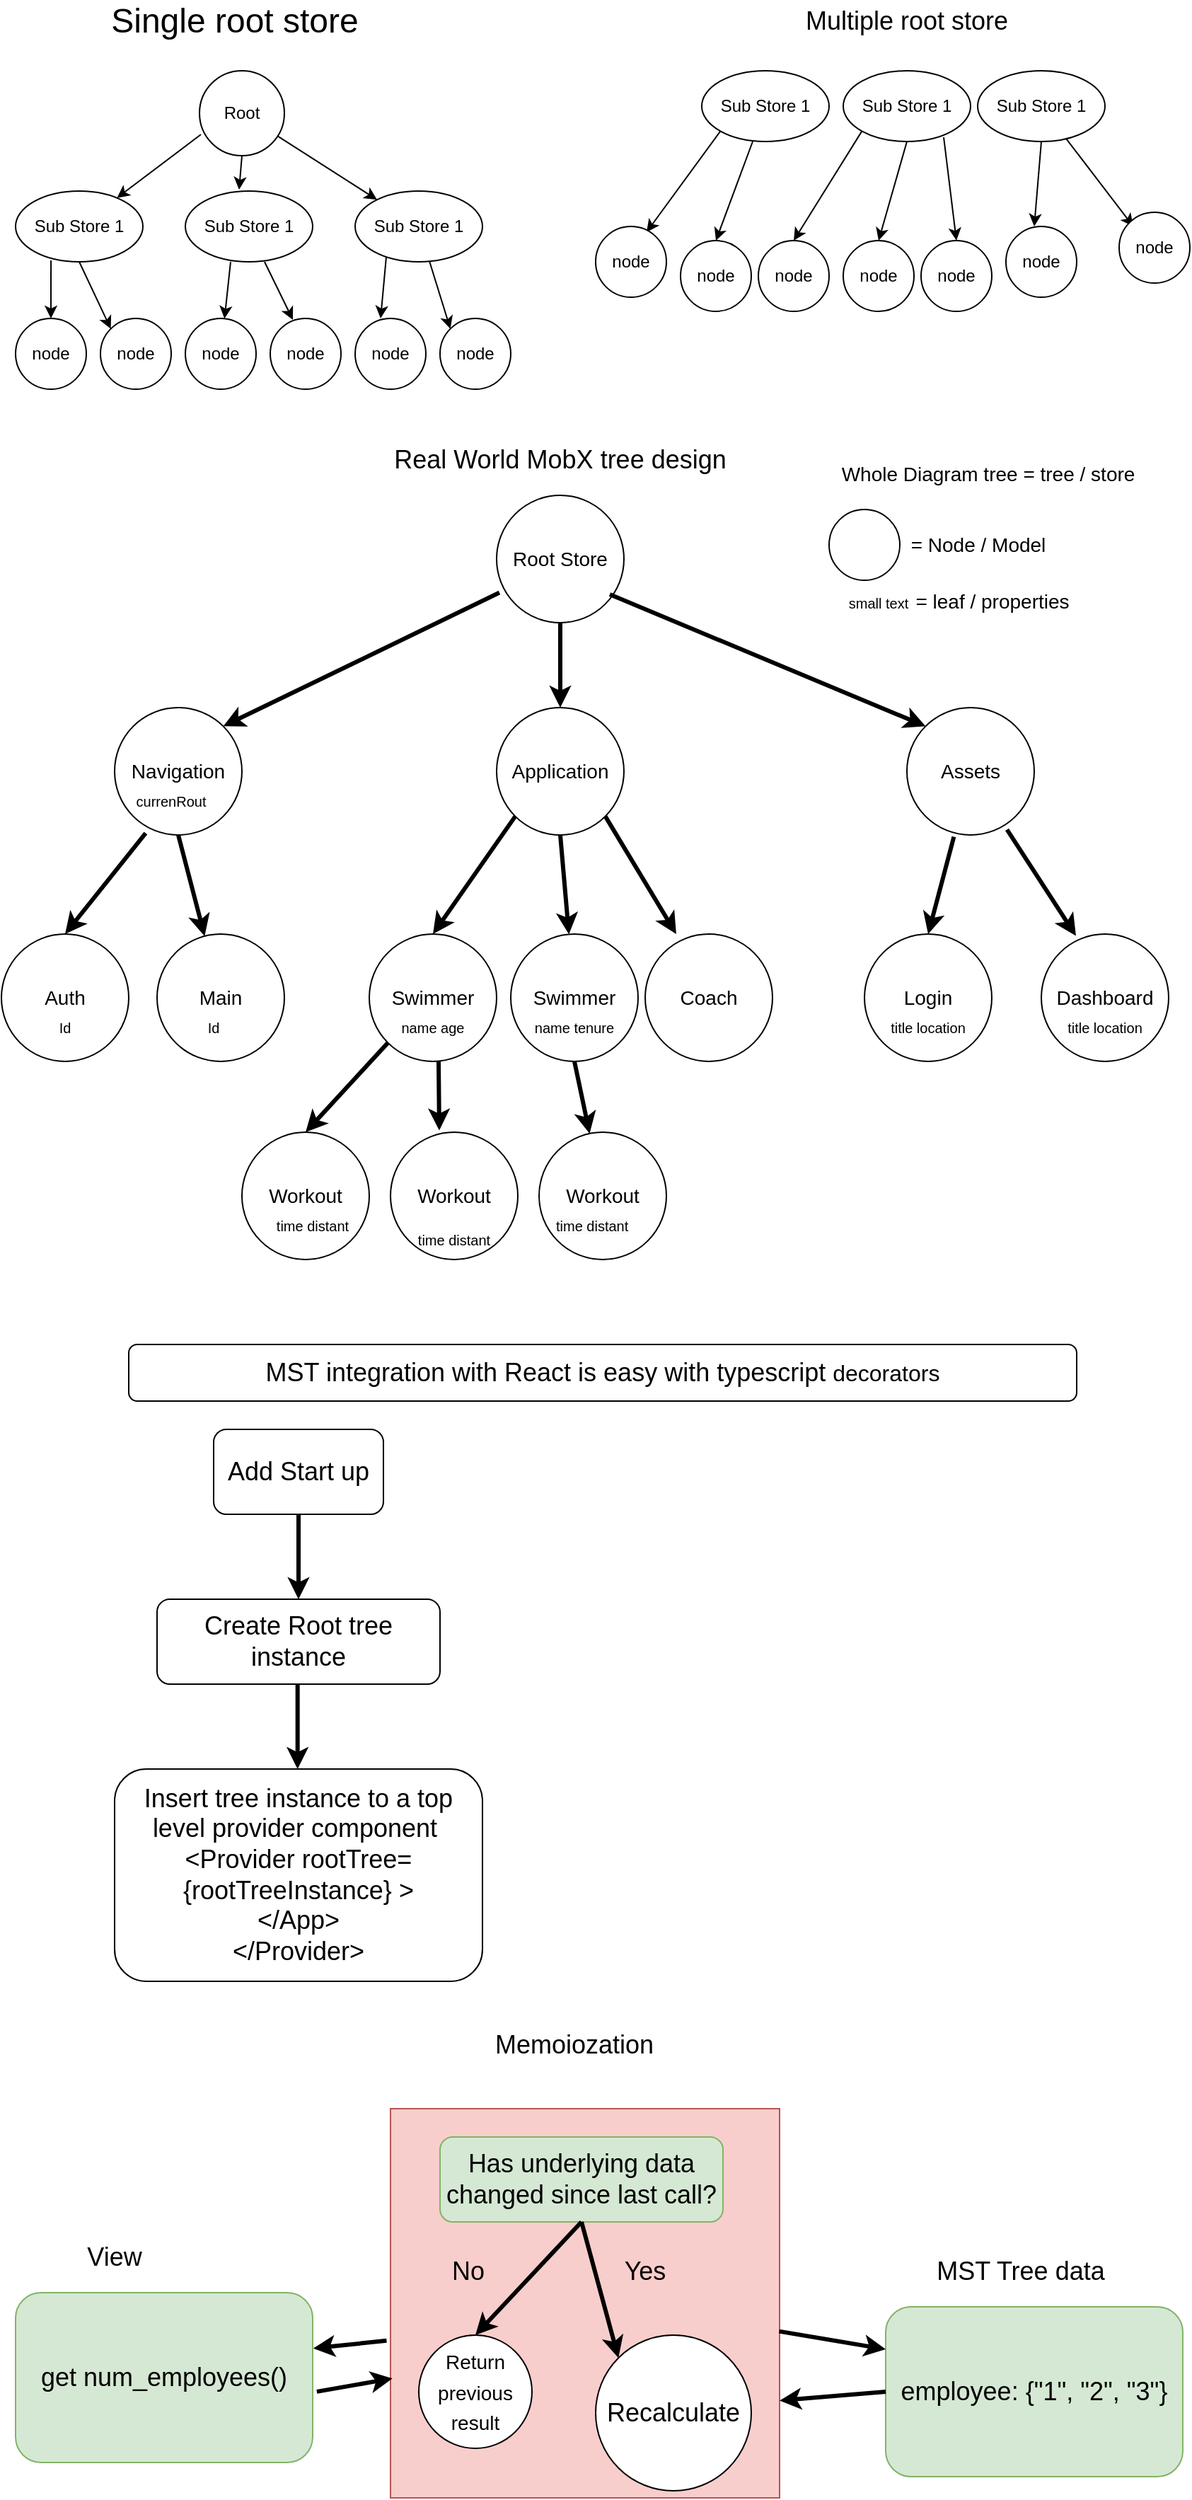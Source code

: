 <mxfile version="16.5.1" type="device"><diagram id="xKRtKl8FI4QYTs0ny0KC" name="Page-1"><mxGraphModel dx="1261" dy="896" grid="1" gridSize="10" guides="1" tooltips="1" connect="1" arrows="1" fold="1" page="1" pageScale="1" pageWidth="850" pageHeight="1100" math="0" shadow="0"><root><mxCell id="0"/><mxCell id="1" parent="0"/><mxCell id="1HJjo_77IimX9T7N24bS-1" value="&lt;font style=&quot;font-size: 24px&quot;&gt;Single root store&lt;/font&gt;" style="text;html=1;strokeColor=none;fillColor=none;align=center;verticalAlign=middle;whiteSpace=wrap;rounded=0;" vertex="1" parent="1"><mxGeometry x="65" y="10" width="200" height="30" as="geometry"/></mxCell><mxCell id="1HJjo_77IimX9T7N24bS-2" value="&lt;font style=&quot;font-size: 18px&quot;&gt;Multiple root store&lt;/font&gt;" style="text;html=1;strokeColor=none;fillColor=none;align=center;verticalAlign=middle;whiteSpace=wrap;rounded=0;" vertex="1" parent="1"><mxGeometry x="545" y="10" width="190" height="30" as="geometry"/></mxCell><mxCell id="1HJjo_77IimX9T7N24bS-4" value="Root" style="ellipse;whiteSpace=wrap;html=1;aspect=fixed;" vertex="1" parent="1"><mxGeometry x="140" y="60" width="60" height="60" as="geometry"/></mxCell><mxCell id="1HJjo_77IimX9T7N24bS-6" value="Sub Store 1" style="ellipse;whiteSpace=wrap;html=1;" vertex="1" parent="1"><mxGeometry x="495" y="60" width="90" height="50" as="geometry"/></mxCell><mxCell id="1HJjo_77IimX9T7N24bS-7" value="Sub Store 1" style="ellipse;whiteSpace=wrap;html=1;" vertex="1" parent="1"><mxGeometry x="690" y="60" width="90" height="50" as="geometry"/></mxCell><mxCell id="1HJjo_77IimX9T7N24bS-8" value="Sub Store 1" style="ellipse;whiteSpace=wrap;html=1;" vertex="1" parent="1"><mxGeometry x="595" y="60" width="90" height="50" as="geometry"/></mxCell><mxCell id="1HJjo_77IimX9T7N24bS-10" value="" style="endArrow=classic;html=1;rounded=0;" edge="1" parent="1"><mxGeometry width="50" height="50" relative="1" as="geometry"><mxPoint x="470" y="160" as="sourcePoint"/><mxPoint x="470" y="160" as="targetPoint"/></mxGeometry></mxCell><mxCell id="1HJjo_77IimX9T7N24bS-11" value="" style="endArrow=classic;html=1;rounded=0;exitX=0;exitY=1;exitDx=0;exitDy=0;entryX=0.72;entryY=0.08;entryDx=0;entryDy=0;entryPerimeter=0;" edge="1" parent="1" source="1HJjo_77IimX9T7N24bS-6" target="1HJjo_77IimX9T7N24bS-18"><mxGeometry width="50" height="50" relative="1" as="geometry"><mxPoint x="525" y="110" as="sourcePoint"/><mxPoint x="465" y="170" as="targetPoint"/></mxGeometry></mxCell><mxCell id="1HJjo_77IimX9T7N24bS-12" value="" style="endArrow=classic;html=1;rounded=0;exitX=0.4;exitY=1;exitDx=0;exitDy=0;exitPerimeter=0;entryX=0.5;entryY=0;entryDx=0;entryDy=0;" edge="1" parent="1" source="1HJjo_77IimX9T7N24bS-6" target="1HJjo_77IimX9T7N24bS-19"><mxGeometry width="50" height="50" relative="1" as="geometry"><mxPoint x="535" y="120" as="sourcePoint"/><mxPoint x="531" y="170" as="targetPoint"/></mxGeometry></mxCell><mxCell id="1HJjo_77IimX9T7N24bS-13" value="" style="endArrow=classic;html=1;rounded=0;" edge="1" parent="1" source="1HJjo_77IimX9T7N24bS-7"><mxGeometry width="50" height="50" relative="1" as="geometry"><mxPoint x="751" y="110" as="sourcePoint"/><mxPoint x="800" y="170" as="targetPoint"/></mxGeometry></mxCell><mxCell id="1HJjo_77IimX9T7N24bS-14" value="" style="endArrow=classic;html=1;rounded=0;exitX=0.5;exitY=1;exitDx=0;exitDy=0;" edge="1" parent="1" source="1HJjo_77IimX9T7N24bS-7"><mxGeometry width="50" height="50" relative="1" as="geometry"><mxPoint x="551" y="130" as="sourcePoint"/><mxPoint x="730" y="170" as="targetPoint"/></mxGeometry></mxCell><mxCell id="1HJjo_77IimX9T7N24bS-15" value="" style="endArrow=classic;html=1;rounded=0;exitX=0;exitY=1;exitDx=0;exitDy=0;entryX=0.5;entryY=0;entryDx=0;entryDy=0;" edge="1" parent="1" source="1HJjo_77IimX9T7N24bS-8" target="1HJjo_77IimX9T7N24bS-20"><mxGeometry width="50" height="50" relative="1" as="geometry"><mxPoint x="561" y="140" as="sourcePoint"/><mxPoint x="590" y="170" as="targetPoint"/></mxGeometry></mxCell><mxCell id="1HJjo_77IimX9T7N24bS-16" value="" style="endArrow=classic;html=1;rounded=0;exitX=0.5;exitY=1;exitDx=0;exitDy=0;entryX=0.5;entryY=0;entryDx=0;entryDy=0;" edge="1" parent="1" source="1HJjo_77IimX9T7N24bS-8" target="1HJjo_77IimX9T7N24bS-21"><mxGeometry width="50" height="50" relative="1" as="geometry"><mxPoint x="571" y="150" as="sourcePoint"/><mxPoint x="630" y="170" as="targetPoint"/><Array as="points"/></mxGeometry></mxCell><mxCell id="1HJjo_77IimX9T7N24bS-17" value="" style="endArrow=classic;html=1;rounded=0;exitX=0.789;exitY=0.94;exitDx=0;exitDy=0;exitPerimeter=0;entryX=0.5;entryY=0;entryDx=0;entryDy=0;" edge="1" parent="1" source="1HJjo_77IimX9T7N24bS-8" target="1HJjo_77IimX9T7N24bS-22"><mxGeometry width="50" height="50" relative="1" as="geometry"><mxPoint x="581" y="160" as="sourcePoint"/><mxPoint x="690" y="170" as="targetPoint"/></mxGeometry></mxCell><mxCell id="1HJjo_77IimX9T7N24bS-18" value="node" style="ellipse;whiteSpace=wrap;html=1;aspect=fixed;" vertex="1" parent="1"><mxGeometry x="420" y="170" width="50" height="50" as="geometry"/></mxCell><mxCell id="1HJjo_77IimX9T7N24bS-19" value="node" style="ellipse;whiteSpace=wrap;html=1;aspect=fixed;" vertex="1" parent="1"><mxGeometry x="480" y="180" width="50" height="50" as="geometry"/></mxCell><mxCell id="1HJjo_77IimX9T7N24bS-20" value="node" style="ellipse;whiteSpace=wrap;html=1;aspect=fixed;" vertex="1" parent="1"><mxGeometry x="535" y="180" width="50" height="50" as="geometry"/></mxCell><mxCell id="1HJjo_77IimX9T7N24bS-21" value="node" style="ellipse;whiteSpace=wrap;html=1;aspect=fixed;" vertex="1" parent="1"><mxGeometry x="595" y="180" width="50" height="50" as="geometry"/></mxCell><mxCell id="1HJjo_77IimX9T7N24bS-22" value="node" style="ellipse;whiteSpace=wrap;html=1;aspect=fixed;" vertex="1" parent="1"><mxGeometry x="650" y="180" width="50" height="50" as="geometry"/></mxCell><mxCell id="1HJjo_77IimX9T7N24bS-23" value="node" style="ellipse;whiteSpace=wrap;html=1;aspect=fixed;" vertex="1" parent="1"><mxGeometry x="710" y="170" width="50" height="50" as="geometry"/></mxCell><mxCell id="1HJjo_77IimX9T7N24bS-24" value="node" style="ellipse;whiteSpace=wrap;html=1;aspect=fixed;" vertex="1" parent="1"><mxGeometry x="790" y="160" width="50" height="50" as="geometry"/></mxCell><mxCell id="1HJjo_77IimX9T7N24bS-44" value="Sub Store 1" style="ellipse;whiteSpace=wrap;html=1;" vertex="1" parent="1"><mxGeometry x="10" y="145" width="90" height="50" as="geometry"/></mxCell><mxCell id="1HJjo_77IimX9T7N24bS-45" value="Sub Store 1" style="ellipse;whiteSpace=wrap;html=1;" vertex="1" parent="1"><mxGeometry x="130" y="145" width="90" height="50" as="geometry"/></mxCell><mxCell id="1HJjo_77IimX9T7N24bS-46" value="Sub Store 1" style="ellipse;whiteSpace=wrap;html=1;" vertex="1" parent="1"><mxGeometry x="250" y="145" width="90" height="50" as="geometry"/></mxCell><mxCell id="1HJjo_77IimX9T7N24bS-47" value="node" style="ellipse;whiteSpace=wrap;html=1;aspect=fixed;" vertex="1" parent="1"><mxGeometry x="10" y="235" width="50" height="50" as="geometry"/></mxCell><mxCell id="1HJjo_77IimX9T7N24bS-48" value="node" style="ellipse;whiteSpace=wrap;html=1;aspect=fixed;" vertex="1" parent="1"><mxGeometry x="70" y="235" width="50" height="50" as="geometry"/></mxCell><mxCell id="1HJjo_77IimX9T7N24bS-49" value="node" style="ellipse;whiteSpace=wrap;html=1;aspect=fixed;" vertex="1" parent="1"><mxGeometry x="130" y="235" width="50" height="50" as="geometry"/></mxCell><mxCell id="1HJjo_77IimX9T7N24bS-50" value="node" style="ellipse;whiteSpace=wrap;html=1;aspect=fixed;" vertex="1" parent="1"><mxGeometry x="190" y="235" width="50" height="50" as="geometry"/></mxCell><mxCell id="1HJjo_77IimX9T7N24bS-51" value="node" style="ellipse;whiteSpace=wrap;html=1;aspect=fixed;" vertex="1" parent="1"><mxGeometry x="250" y="235" width="50" height="50" as="geometry"/></mxCell><mxCell id="1HJjo_77IimX9T7N24bS-52" value="node" style="ellipse;whiteSpace=wrap;html=1;aspect=fixed;" vertex="1" parent="1"><mxGeometry x="310" y="235" width="50" height="50" as="geometry"/></mxCell><mxCell id="1HJjo_77IimX9T7N24bS-53" value="" style="endArrow=classic;html=1;rounded=0;exitX=0.278;exitY=0.98;exitDx=0;exitDy=0;entryX=0.5;entryY=0;entryDx=0;entryDy=0;exitPerimeter=0;" edge="1" parent="1" source="1HJjo_77IimX9T7N24bS-44" target="1HJjo_77IimX9T7N24bS-47"><mxGeometry width="50" height="50" relative="1" as="geometry"><mxPoint x="62.18" y="184.998" as="sourcePoint"/><mxPoint x="10" y="256.32" as="targetPoint"/></mxGeometry></mxCell><mxCell id="1HJjo_77IimX9T7N24bS-54" value="" style="endArrow=classic;html=1;rounded=0;exitX=0.5;exitY=1;exitDx=0;exitDy=0;entryX=0;entryY=0;entryDx=0;entryDy=0;" edge="1" parent="1" source="1HJjo_77IimX9T7N24bS-44" target="1HJjo_77IimX9T7N24bS-48"><mxGeometry width="50" height="50" relative="1" as="geometry"><mxPoint x="100.0" y="194.998" as="sourcePoint"/><mxPoint x="47.82" y="266.32" as="targetPoint"/></mxGeometry></mxCell><mxCell id="1HJjo_77IimX9T7N24bS-55" value="" style="endArrow=classic;html=1;rounded=0;exitX=0.017;exitY=0.75;exitDx=0;exitDy=0;exitPerimeter=0;" edge="1" parent="1" source="1HJjo_77IimX9T7N24bS-4" target="1HJjo_77IimX9T7N24bS-44"><mxGeometry width="50" height="50" relative="1" as="geometry"><mxPoint x="152" y="84" as="sourcePoint"/><mxPoint x="100" y="155" as="targetPoint"/></mxGeometry></mxCell><mxCell id="1HJjo_77IimX9T7N24bS-56" value="" style="endArrow=classic;html=1;rounded=0;exitX=0.5;exitY=1;exitDx=0;exitDy=0;entryX=0.422;entryY=-0.02;entryDx=0;entryDy=0;entryPerimeter=0;" edge="1" parent="1" source="1HJjo_77IimX9T7N24bS-4" target="1HJjo_77IimX9T7N24bS-45"><mxGeometry width="50" height="50" relative="1" as="geometry"><mxPoint x="190.0" y="104.998" as="sourcePoint"/><mxPoint x="137.82" y="176.32" as="targetPoint"/></mxGeometry></mxCell><mxCell id="1HJjo_77IimX9T7N24bS-57" value="" style="endArrow=classic;html=1;rounded=0;" edge="1" parent="1" source="1HJjo_77IimX9T7N24bS-4" target="1HJjo_77IimX9T7N24bS-46"><mxGeometry width="50" height="50" relative="1" as="geometry"><mxPoint x="292.18" y="83.678" as="sourcePoint"/><mxPoint x="240" y="155" as="targetPoint"/></mxGeometry></mxCell><mxCell id="1HJjo_77IimX9T7N24bS-58" value="" style="endArrow=classic;html=1;rounded=0;" edge="1" parent="1" target="1HJjo_77IimX9T7N24bS-49"><mxGeometry width="50" height="50" relative="1" as="geometry"><mxPoint x="162" y="195" as="sourcePoint"/><mxPoint x="110" y="266.32" as="targetPoint"/></mxGeometry></mxCell><mxCell id="1HJjo_77IimX9T7N24bS-59" value="" style="endArrow=classic;html=1;rounded=0;exitX=0.622;exitY=1;exitDx=0;exitDy=0;exitPerimeter=0;entryX=0.32;entryY=0.02;entryDx=0;entryDy=0;entryPerimeter=0;" edge="1" parent="1" source="1HJjo_77IimX9T7N24bS-45" target="1HJjo_77IimX9T7N24bS-50"><mxGeometry width="50" height="50" relative="1" as="geometry"><mxPoint x="172" y="205" as="sourcePoint"/><mxPoint x="167.677" y="245.144" as="targetPoint"/></mxGeometry></mxCell><mxCell id="1HJjo_77IimX9T7N24bS-60" value="" style="endArrow=classic;html=1;rounded=0;exitX=0.244;exitY=0.94;exitDx=0;exitDy=0;exitPerimeter=0;entryX=0.36;entryY=0;entryDx=0;entryDy=0;entryPerimeter=0;" edge="1" parent="1" source="1HJjo_77IimX9T7N24bS-46" target="1HJjo_77IimX9T7N24bS-51"><mxGeometry width="50" height="50" relative="1" as="geometry"><mxPoint x="182" y="215" as="sourcePoint"/><mxPoint x="177.677" y="255.144" as="targetPoint"/></mxGeometry></mxCell><mxCell id="1HJjo_77IimX9T7N24bS-61" value="" style="endArrow=classic;html=1;rounded=0;entryX=0;entryY=0;entryDx=0;entryDy=0;" edge="1" parent="1" source="1HJjo_77IimX9T7N24bS-46" target="1HJjo_77IimX9T7N24bS-52"><mxGeometry width="50" height="50" relative="1" as="geometry"><mxPoint x="192" y="225" as="sourcePoint"/><mxPoint x="187.677" y="265.144" as="targetPoint"/></mxGeometry></mxCell><mxCell id="1HJjo_77IimX9T7N24bS-62" value="Real World MobX tree design" style="text;html=1;strokeColor=none;fillColor=none;align=center;verticalAlign=middle;whiteSpace=wrap;rounded=0;fontSize=18;" vertex="1" parent="1"><mxGeometry x="220" y="320" width="350" height="30" as="geometry"/></mxCell><mxCell id="1HJjo_77IimX9T7N24bS-63" value="&lt;font style=&quot;font-size: 14px&quot;&gt;Root Store&lt;/font&gt;" style="ellipse;whiteSpace=wrap;html=1;aspect=fixed;" vertex="1" parent="1"><mxGeometry x="350" y="360" width="90" height="90" as="geometry"/></mxCell><mxCell id="1HJjo_77IimX9T7N24bS-64" value="&lt;font style=&quot;font-size: 14px&quot;&gt;Assets&lt;/font&gt;" style="ellipse;whiteSpace=wrap;html=1;aspect=fixed;" vertex="1" parent="1"><mxGeometry x="640" y="510" width="90" height="90" as="geometry"/></mxCell><mxCell id="1HJjo_77IimX9T7N24bS-65" value="&lt;font style=&quot;font-size: 14px&quot;&gt;Navigation&lt;/font&gt;" style="ellipse;whiteSpace=wrap;html=1;aspect=fixed;" vertex="1" parent="1"><mxGeometry x="80" y="510" width="90" height="90" as="geometry"/></mxCell><mxCell id="1HJjo_77IimX9T7N24bS-66" value="&lt;span style=&quot;font-size: 14px&quot;&gt;Application&lt;/span&gt;" style="ellipse;whiteSpace=wrap;html=1;aspect=fixed;" vertex="1" parent="1"><mxGeometry x="350" y="510" width="90" height="90" as="geometry"/></mxCell><mxCell id="1HJjo_77IimX9T7N24bS-67" value="&lt;font style=&quot;font-size: 14px&quot;&gt;Dashboard&lt;/font&gt;" style="ellipse;whiteSpace=wrap;html=1;aspect=fixed;" vertex="1" parent="1"><mxGeometry x="735" y="670" width="90" height="90" as="geometry"/></mxCell><mxCell id="1HJjo_77IimX9T7N24bS-68" value="&lt;font style=&quot;font-size: 14px&quot;&gt;Login&lt;/font&gt;" style="ellipse;whiteSpace=wrap;html=1;aspect=fixed;" vertex="1" parent="1"><mxGeometry x="610" y="670" width="90" height="90" as="geometry"/></mxCell><mxCell id="1HJjo_77IimX9T7N24bS-69" value="&lt;font style=&quot;font-size: 14px&quot;&gt;Swimmer&lt;/font&gt;" style="ellipse;whiteSpace=wrap;html=1;aspect=fixed;" vertex="1" parent="1"><mxGeometry x="360" y="670" width="90" height="90" as="geometry"/></mxCell><mxCell id="1HJjo_77IimX9T7N24bS-70" value="&lt;font style=&quot;font-size: 14px&quot;&gt;Swimmer&lt;/font&gt;" style="ellipse;whiteSpace=wrap;html=1;aspect=fixed;" vertex="1" parent="1"><mxGeometry x="260" y="670" width="90" height="90" as="geometry"/></mxCell><mxCell id="1HJjo_77IimX9T7N24bS-71" value="&lt;font style=&quot;font-size: 14px&quot;&gt;Main&lt;/font&gt;" style="ellipse;whiteSpace=wrap;html=1;aspect=fixed;" vertex="1" parent="1"><mxGeometry x="110" y="670" width="90" height="90" as="geometry"/></mxCell><mxCell id="1HJjo_77IimX9T7N24bS-72" value="&lt;font style=&quot;font-size: 14px&quot;&gt;Auth&lt;/font&gt;" style="ellipse;whiteSpace=wrap;html=1;aspect=fixed;" vertex="1" parent="1"><mxGeometry y="670" width="90" height="90" as="geometry"/></mxCell><mxCell id="1HJjo_77IimX9T7N24bS-73" value="&lt;font style=&quot;font-size: 14px&quot;&gt;Coach&lt;/font&gt;" style="ellipse;whiteSpace=wrap;html=1;aspect=fixed;" vertex="1" parent="1"><mxGeometry x="455" y="670" width="90" height="90" as="geometry"/></mxCell><mxCell id="1HJjo_77IimX9T7N24bS-74" value="" style="endArrow=classic;html=1;rounded=0;fontSize=14;strokeWidth=3;entryX=1;entryY=0;entryDx=0;entryDy=0;exitX=0.022;exitY=0.764;exitDx=0;exitDy=0;exitPerimeter=0;" edge="1" parent="1" source="1HJjo_77IimX9T7N24bS-63" target="1HJjo_77IimX9T7N24bS-65"><mxGeometry width="50" height="50" relative="1" as="geometry"><mxPoint x="260" y="500" as="sourcePoint"/><mxPoint x="210" y="550" as="targetPoint"/></mxGeometry></mxCell><mxCell id="1HJjo_77IimX9T7N24bS-76" value="" style="endArrow=classic;html=1;rounded=0;fontSize=14;strokeWidth=3;entryX=0.5;entryY=0;entryDx=0;entryDy=0;exitX=0.5;exitY=1;exitDx=0;exitDy=0;" edge="1" parent="1" source="1HJjo_77IimX9T7N24bS-63" target="1HJjo_77IimX9T7N24bS-66"><mxGeometry width="50" height="50" relative="1" as="geometry"><mxPoint x="361.98" y="438.76" as="sourcePoint"/><mxPoint x="166.82" y="533.18" as="targetPoint"/></mxGeometry></mxCell><mxCell id="1HJjo_77IimX9T7N24bS-77" value="" style="endArrow=classic;html=1;rounded=0;fontSize=14;strokeWidth=3;entryX=0;entryY=0;entryDx=0;entryDy=0;" edge="1" parent="1" target="1HJjo_77IimX9T7N24bS-64"><mxGeometry width="50" height="50" relative="1" as="geometry"><mxPoint x="430" y="430" as="sourcePoint"/><mxPoint x="405" y="520" as="targetPoint"/></mxGeometry></mxCell><mxCell id="1HJjo_77IimX9T7N24bS-78" value="" style="endArrow=classic;html=1;rounded=0;fontSize=14;strokeWidth=3;entryX=0.5;entryY=0;entryDx=0;entryDy=0;exitX=0.244;exitY=0.986;exitDx=0;exitDy=0;exitPerimeter=0;" edge="1" parent="1" source="1HJjo_77IimX9T7N24bS-65" target="1HJjo_77IimX9T7N24bS-72"><mxGeometry width="50" height="50" relative="1" as="geometry"><mxPoint x="361.98" y="438.76" as="sourcePoint"/><mxPoint x="166.82" y="533.18" as="targetPoint"/></mxGeometry></mxCell><mxCell id="1HJjo_77IimX9T7N24bS-79" value="" style="endArrow=classic;html=1;rounded=0;fontSize=14;strokeWidth=3;exitX=0.5;exitY=1;exitDx=0;exitDy=0;" edge="1" parent="1" source="1HJjo_77IimX9T7N24bS-65" target="1HJjo_77IimX9T7N24bS-71"><mxGeometry width="50" height="50" relative="1" as="geometry"><mxPoint x="103.18" y="596.82" as="sourcePoint"/><mxPoint x="55" y="680" as="targetPoint"/></mxGeometry></mxCell><mxCell id="1HJjo_77IimX9T7N24bS-80" value="" style="endArrow=classic;html=1;rounded=0;fontSize=14;strokeWidth=3;exitX=0;exitY=1;exitDx=0;exitDy=0;entryX=0.5;entryY=0;entryDx=0;entryDy=0;" edge="1" parent="1" source="1HJjo_77IimX9T7N24bS-66" target="1HJjo_77IimX9T7N24bS-70"><mxGeometry width="50" height="50" relative="1" as="geometry"><mxPoint x="135" y="610" as="sourcePoint"/><mxPoint x="153.641" y="681.457" as="targetPoint"/></mxGeometry></mxCell><mxCell id="1HJjo_77IimX9T7N24bS-81" value="" style="endArrow=classic;html=1;rounded=0;fontSize=14;strokeWidth=3;exitX=1;exitY=1;exitDx=0;exitDy=0;entryX=0.244;entryY=0;entryDx=0;entryDy=0;entryPerimeter=0;" edge="1" parent="1" source="1HJjo_77IimX9T7N24bS-66" target="1HJjo_77IimX9T7N24bS-73"><mxGeometry width="50" height="50" relative="1" as="geometry"><mxPoint x="373.18" y="596.82" as="sourcePoint"/><mxPoint x="315" y="680" as="targetPoint"/></mxGeometry></mxCell><mxCell id="1HJjo_77IimX9T7N24bS-82" value="" style="endArrow=classic;html=1;rounded=0;fontSize=14;strokeWidth=3;exitX=0.5;exitY=1;exitDx=0;exitDy=0;" edge="1" parent="1" source="1HJjo_77IimX9T7N24bS-66" target="1HJjo_77IimX9T7N24bS-69"><mxGeometry width="50" height="50" relative="1" as="geometry"><mxPoint x="383.18" y="606.82" as="sourcePoint"/><mxPoint x="325" y="690" as="targetPoint"/></mxGeometry></mxCell><mxCell id="1HJjo_77IimX9T7N24bS-83" value="" style="endArrow=classic;html=1;rounded=0;fontSize=14;strokeWidth=3;exitX=0.369;exitY=1.014;exitDx=0;exitDy=0;entryX=0.5;entryY=0;entryDx=0;entryDy=0;exitPerimeter=0;" edge="1" parent="1" source="1HJjo_77IimX9T7N24bS-64" target="1HJjo_77IimX9T7N24bS-68"><mxGeometry width="50" height="50" relative="1" as="geometry"><mxPoint x="436.82" y="596.82" as="sourcePoint"/><mxPoint x="486.96" y="680" as="targetPoint"/></mxGeometry></mxCell><mxCell id="1HJjo_77IimX9T7N24bS-84" value="" style="endArrow=classic;html=1;rounded=0;fontSize=14;strokeWidth=3;exitX=0.786;exitY=0.958;exitDx=0;exitDy=0;entryX=0.272;entryY=0.014;entryDx=0;entryDy=0;exitPerimeter=0;entryPerimeter=0;" edge="1" parent="1" source="1HJjo_77IimX9T7N24bS-64" target="1HJjo_77IimX9T7N24bS-67"><mxGeometry width="50" height="50" relative="1" as="geometry"><mxPoint x="683.21" y="611.26" as="sourcePoint"/><mxPoint x="665" y="680" as="targetPoint"/></mxGeometry></mxCell><mxCell id="1HJjo_77IimX9T7N24bS-85" value="&lt;font size=&quot;1&quot;&gt;currenRout&lt;/font&gt;" style="text;html=1;strokeColor=none;fillColor=none;align=center;verticalAlign=middle;whiteSpace=wrap;rounded=0;fontSize=14;" vertex="1" parent="1"><mxGeometry x="90" y="560" width="60" height="30" as="geometry"/></mxCell><mxCell id="1HJjo_77IimX9T7N24bS-86" value="&lt;font size=&quot;1&quot;&gt;Id&lt;/font&gt;" style="text;html=1;strokeColor=none;fillColor=none;align=center;verticalAlign=middle;whiteSpace=wrap;rounded=0;fontSize=14;" vertex="1" parent="1"><mxGeometry x="15" y="720" width="60" height="30" as="geometry"/></mxCell><mxCell id="1HJjo_77IimX9T7N24bS-87" value="&lt;font size=&quot;1&quot;&gt;Id&lt;/font&gt;" style="text;html=1;strokeColor=none;fillColor=none;align=center;verticalAlign=middle;whiteSpace=wrap;rounded=0;fontSize=14;" vertex="1" parent="1"><mxGeometry x="120" y="720" width="60" height="30" as="geometry"/></mxCell><mxCell id="1HJjo_77IimX9T7N24bS-88" value="&lt;font size=&quot;1&quot;&gt;name age&lt;/font&gt;" style="text;html=1;strokeColor=none;fillColor=none;align=center;verticalAlign=middle;whiteSpace=wrap;rounded=0;fontSize=14;" vertex="1" parent="1"><mxGeometry x="275" y="720" width="60" height="30" as="geometry"/></mxCell><mxCell id="1HJjo_77IimX9T7N24bS-89" value="&lt;font size=&quot;1&quot;&gt;name tenure&lt;/font&gt;" style="text;html=1;strokeColor=none;fillColor=none;align=center;verticalAlign=middle;whiteSpace=wrap;rounded=0;fontSize=14;" vertex="1" parent="1"><mxGeometry x="375" y="720" width="60" height="30" as="geometry"/></mxCell><mxCell id="1HJjo_77IimX9T7N24bS-90" value="&lt;font size=&quot;1&quot;&gt;title location&lt;/font&gt;" style="text;html=1;strokeColor=none;fillColor=none;align=center;verticalAlign=middle;whiteSpace=wrap;rounded=0;fontSize=14;" vertex="1" parent="1"><mxGeometry x="625" y="720" width="60" height="30" as="geometry"/></mxCell><mxCell id="1HJjo_77IimX9T7N24bS-91" value="&lt;font size=&quot;1&quot;&gt;title location&lt;/font&gt;" style="text;html=1;strokeColor=none;fillColor=none;align=center;verticalAlign=middle;whiteSpace=wrap;rounded=0;fontSize=14;" vertex="1" parent="1"><mxGeometry x="750" y="720" width="60" height="30" as="geometry"/></mxCell><mxCell id="1HJjo_77IimX9T7N24bS-92" value="&lt;font style=&quot;font-size: 14px&quot;&gt;Whole Diagram tree = tree / store&lt;/font&gt;" style="text;html=1;strokeColor=none;fillColor=none;align=center;verticalAlign=middle;whiteSpace=wrap;rounded=0;fontSize=9;" vertex="1" parent="1"><mxGeometry x="585" y="330" width="225" height="30" as="geometry"/></mxCell><mxCell id="1HJjo_77IimX9T7N24bS-93" value="" style="ellipse;whiteSpace=wrap;html=1;aspect=fixed;fontSize=14;" vertex="1" parent="1"><mxGeometry x="585" y="370" width="50" height="50" as="geometry"/></mxCell><mxCell id="1HJjo_77IimX9T7N24bS-95" value="= Node / Model" style="text;html=1;align=center;verticalAlign=middle;resizable=0;points=[];autosize=1;strokeColor=none;fillColor=none;fontSize=14;" vertex="1" parent="1"><mxGeometry x="635" y="385" width="110" height="20" as="geometry"/></mxCell><mxCell id="1HJjo_77IimX9T7N24bS-96" value="&lt;font size=&quot;1&quot;&gt;small text&lt;/font&gt;" style="text;html=1;strokeColor=none;fillColor=none;align=center;verticalAlign=middle;whiteSpace=wrap;rounded=0;fontSize=14;" vertex="1" parent="1"><mxGeometry x="590" y="420" width="60" height="30" as="geometry"/></mxCell><mxCell id="1HJjo_77IimX9T7N24bS-98" value="= leaf / properties" style="text;html=1;align=center;verticalAlign=middle;resizable=0;points=[];autosize=1;strokeColor=none;fillColor=none;fontSize=14;" vertex="1" parent="1"><mxGeometry x="640" y="425" width="120" height="20" as="geometry"/></mxCell><mxCell id="1HJjo_77IimX9T7N24bS-99" value="&lt;span style=&quot;font-size: 14px&quot;&gt;Workout&lt;/span&gt;" style="ellipse;whiteSpace=wrap;html=1;aspect=fixed;" vertex="1" parent="1"><mxGeometry x="380" y="810" width="90" height="90" as="geometry"/></mxCell><mxCell id="1HJjo_77IimX9T7N24bS-100" value="&lt;font style=&quot;font-size: 14px&quot;&gt;Workout&lt;/font&gt;" style="ellipse;whiteSpace=wrap;html=1;aspect=fixed;" vertex="1" parent="1"><mxGeometry x="170" y="810" width="90" height="90" as="geometry"/></mxCell><mxCell id="1HJjo_77IimX9T7N24bS-101" value="&lt;font style=&quot;font-size: 14px&quot;&gt;Workout&lt;/font&gt;" style="ellipse;whiteSpace=wrap;html=1;aspect=fixed;" vertex="1" parent="1"><mxGeometry x="275" y="810" width="90" height="90" as="geometry"/></mxCell><mxCell id="1HJjo_77IimX9T7N24bS-102" value="&lt;font size=&quot;1&quot;&gt;time distant&lt;/font&gt;" style="text;html=1;strokeColor=none;fillColor=none;align=center;verticalAlign=middle;whiteSpace=wrap;rounded=0;fontSize=14;" vertex="1" parent="1"><mxGeometry x="190" y="860" width="60" height="30" as="geometry"/></mxCell><mxCell id="1HJjo_77IimX9T7N24bS-103" value="&lt;font size=&quot;1&quot;&gt;time distant&lt;/font&gt;" style="text;html=1;strokeColor=none;fillColor=none;align=center;verticalAlign=middle;whiteSpace=wrap;rounded=0;fontSize=14;" vertex="1" parent="1"><mxGeometry x="290" y="870" width="60" height="30" as="geometry"/></mxCell><mxCell id="1HJjo_77IimX9T7N24bS-104" value="&lt;meta charset=&quot;utf-8&quot;&gt;&lt;span style=&quot;color: rgb(0, 0, 0); font-family: helvetica; font-size: x-small; font-style: normal; font-weight: 400; letter-spacing: normal; text-align: center; text-indent: 0px; text-transform: none; word-spacing: 0px; background-color: rgb(248, 249, 250); display: inline; float: none;&quot;&gt;time distant&lt;/span&gt;" style="text;whiteSpace=wrap;html=1;fontSize=14;" vertex="1" parent="1"><mxGeometry x="390" y="860" width="80" height="30" as="geometry"/></mxCell><mxCell id="1HJjo_77IimX9T7N24bS-105" value="" style="endArrow=classic;html=1;rounded=0;fontSize=14;strokeWidth=3;exitX=0;exitY=1;exitDx=0;exitDy=0;entryX=0.5;entryY=0;entryDx=0;entryDy=0;" edge="1" parent="1" source="1HJjo_77IimX9T7N24bS-70" target="1HJjo_77IimX9T7N24bS-100"><mxGeometry width="50" height="50" relative="1" as="geometry"><mxPoint x="373.18" y="596.82" as="sourcePoint"/><mxPoint x="315" y="680" as="targetPoint"/></mxGeometry></mxCell><mxCell id="1HJjo_77IimX9T7N24bS-106" value="" style="endArrow=classic;html=1;rounded=0;fontSize=14;strokeWidth=3;entryX=0.383;entryY=-0.014;entryDx=0;entryDy=0;entryPerimeter=0;" edge="1" parent="1" target="1HJjo_77IimX9T7N24bS-101"><mxGeometry width="50" height="50" relative="1" as="geometry"><mxPoint x="309" y="760" as="sourcePoint"/><mxPoint x="305" y="830" as="targetPoint"/></mxGeometry></mxCell><mxCell id="1HJjo_77IimX9T7N24bS-109" value="" style="endArrow=classic;html=1;rounded=0;fontSize=14;strokeWidth=3;exitX=0.5;exitY=1;exitDx=0;exitDy=0;" edge="1" parent="1" source="1HJjo_77IimX9T7N24bS-69" target="1HJjo_77IimX9T7N24bS-99"><mxGeometry width="50" height="50" relative="1" as="geometry"><mxPoint x="315" y="760" as="sourcePoint"/><mxPoint x="319.47" y="818.74" as="targetPoint"/></mxGeometry></mxCell><mxCell id="1HJjo_77IimX9T7N24bS-110" value="&lt;div&gt;&lt;font style=&quot;font-size: 18px&quot;&gt;MST integration with React is easy with typescript&amp;nbsp;&lt;/font&gt;&lt;span style=&quot;font-size: medium&quot;&gt;decorators&lt;/span&gt;&lt;/div&gt;" style="rounded=1;whiteSpace=wrap;html=1;fontSize=14;" vertex="1" parent="1"><mxGeometry x="90" y="960" width="670" height="40" as="geometry"/></mxCell><mxCell id="1HJjo_77IimX9T7N24bS-111" value="Add Start up" style="rounded=1;whiteSpace=wrap;html=1;fontSize=18;" vertex="1" parent="1"><mxGeometry x="150" y="1020" width="120" height="60" as="geometry"/></mxCell><mxCell id="1HJjo_77IimX9T7N24bS-112" value="Create Root tree instance" style="rounded=1;whiteSpace=wrap;html=1;fontSize=18;" vertex="1" parent="1"><mxGeometry x="110" y="1140" width="200" height="60" as="geometry"/></mxCell><mxCell id="1HJjo_77IimX9T7N24bS-113" value="Insert tree instance to a top level provider component&amp;nbsp;&lt;br&gt;&amp;lt;Provider rootTree={rootTreeInstance} &amp;gt;&lt;br&gt;&amp;lt;/App&amp;gt;&lt;br&gt;&amp;lt;/Provider&amp;gt;" style="rounded=1;whiteSpace=wrap;html=1;fontSize=18;" vertex="1" parent="1"><mxGeometry x="80" y="1260" width="260" height="150" as="geometry"/></mxCell><mxCell id="1HJjo_77IimX9T7N24bS-114" value="" style="endArrow=classic;html=1;rounded=0;fontSize=18;strokeWidth=3;entryX=0.5;entryY=0;entryDx=0;entryDy=0;exitX=0.5;exitY=1;exitDx=0;exitDy=0;" edge="1" parent="1" source="1HJjo_77IimX9T7N24bS-111" target="1HJjo_77IimX9T7N24bS-112"><mxGeometry width="50" height="50" relative="1" as="geometry"><mxPoint x="370" y="1210" as="sourcePoint"/><mxPoint x="420" y="1160" as="targetPoint"/></mxGeometry></mxCell><mxCell id="1HJjo_77IimX9T7N24bS-115" value="" style="endArrow=classic;html=1;rounded=0;fontSize=18;strokeWidth=3;entryX=0.5;entryY=0;entryDx=0;entryDy=0;exitX=0.5;exitY=1;exitDx=0;exitDy=0;" edge="1" parent="1"><mxGeometry width="50" height="50" relative="1" as="geometry"><mxPoint x="209.33" y="1200" as="sourcePoint"/><mxPoint x="209.33" y="1260" as="targetPoint"/></mxGeometry></mxCell><mxCell id="1HJjo_77IimX9T7N24bS-116" value="Memoiozation" style="text;html=1;strokeColor=none;fillColor=none;align=center;verticalAlign=middle;whiteSpace=wrap;rounded=0;fontSize=18;" vertex="1" parent="1"><mxGeometry x="375" y="1440" width="60" height="30" as="geometry"/></mxCell><mxCell id="1HJjo_77IimX9T7N24bS-117" value="MST Tree data" style="text;html=1;strokeColor=none;fillColor=none;align=center;verticalAlign=middle;whiteSpace=wrap;rounded=0;fontSize=18;" vertex="1" parent="1"><mxGeometry x="657.5" y="1600" width="125" height="30" as="geometry"/></mxCell><mxCell id="1HJjo_77IimX9T7N24bS-118" value="View" style="text;html=1;strokeColor=none;fillColor=none;align=center;verticalAlign=middle;whiteSpace=wrap;rounded=0;fontSize=18;" vertex="1" parent="1"><mxGeometry x="50" y="1590" width="60" height="30" as="geometry"/></mxCell><mxCell id="1HJjo_77IimX9T7N24bS-119" value="" style="whiteSpace=wrap;html=1;aspect=fixed;fontSize=18;fillColor=#f8cecc;strokeColor=#b85450;" vertex="1" parent="1"><mxGeometry x="275" y="1500" width="275" height="275" as="geometry"/></mxCell><mxCell id="1HJjo_77IimX9T7N24bS-120" value="get num_employees()" style="rounded=1;whiteSpace=wrap;html=1;fontSize=18;fillColor=#d5e8d4;strokeColor=#82b366;" vertex="1" parent="1"><mxGeometry x="10" y="1630" width="210" height="120" as="geometry"/></mxCell><mxCell id="1HJjo_77IimX9T7N24bS-121" value="employee: {&quot;1&quot;, &quot;2&quot;, &quot;3&quot;}" style="rounded=1;whiteSpace=wrap;html=1;fontSize=18;fillColor=#d5e8d4;strokeColor=#82b366;" vertex="1" parent="1"><mxGeometry x="625" y="1640" width="210" height="120" as="geometry"/></mxCell><mxCell id="1HJjo_77IimX9T7N24bS-122" value="Has underlying data changed since last call?" style="rounded=1;whiteSpace=wrap;html=1;fontSize=18;fillColor=#d5e8d4;strokeColor=#82b366;" vertex="1" parent="1"><mxGeometry x="310" y="1520" width="200" height="60" as="geometry"/></mxCell><mxCell id="1HJjo_77IimX9T7N24bS-123" value="Recalculate" style="ellipse;whiteSpace=wrap;html=1;aspect=fixed;fontSize=18;" vertex="1" parent="1"><mxGeometry x="420" y="1660" width="110" height="110" as="geometry"/></mxCell><mxCell id="1HJjo_77IimX9T7N24bS-124" value="&lt;font style=&quot;font-size: 14px&quot;&gt;Return previous result&lt;/font&gt;" style="ellipse;whiteSpace=wrap;html=1;aspect=fixed;fontSize=18;" vertex="1" parent="1"><mxGeometry x="295" y="1660" width="80" height="80" as="geometry"/></mxCell><mxCell id="1HJjo_77IimX9T7N24bS-125" value="" style="endArrow=classic;html=1;rounded=0;fontSize=18;strokeWidth=3;entryX=0.5;entryY=0;entryDx=0;entryDy=0;exitX=0.5;exitY=1;exitDx=0;exitDy=0;" edge="1" parent="1" source="1HJjo_77IimX9T7N24bS-122" target="1HJjo_77IimX9T7N24bS-124"><mxGeometry width="50" height="50" relative="1" as="geometry"><mxPoint x="440" y="1720" as="sourcePoint"/><mxPoint x="490" y="1670" as="targetPoint"/></mxGeometry></mxCell><mxCell id="1HJjo_77IimX9T7N24bS-126" value="" style="endArrow=classic;html=1;rounded=0;fontSize=18;strokeWidth=3;entryX=0;entryY=0;entryDx=0;entryDy=0;exitX=0.5;exitY=1;exitDx=0;exitDy=0;" edge="1" parent="1" source="1HJjo_77IimX9T7N24bS-122" target="1HJjo_77IimX9T7N24bS-123"><mxGeometry width="50" height="50" relative="1" as="geometry"><mxPoint x="420" y="1590" as="sourcePoint"/><mxPoint x="345" y="1670" as="targetPoint"/></mxGeometry></mxCell><mxCell id="1HJjo_77IimX9T7N24bS-127" value="" style="endArrow=classic;html=1;rounded=0;fontSize=18;strokeWidth=3;entryX=1.002;entryY=0.328;entryDx=0;entryDy=0;exitX=-0.01;exitY=0.596;exitDx=0;exitDy=0;entryPerimeter=0;exitPerimeter=0;" edge="1" parent="1" source="1HJjo_77IimX9T7N24bS-119" target="1HJjo_77IimX9T7N24bS-120"><mxGeometry width="50" height="50" relative="1" as="geometry"><mxPoint x="420" y="1590" as="sourcePoint"/><mxPoint x="471.716" y="1681.716" as="targetPoint"/></mxGeometry></mxCell><mxCell id="1HJjo_77IimX9T7N24bS-128" value="" style="endArrow=classic;html=1;rounded=0;fontSize=18;strokeWidth=3;entryX=0.005;entryY=0.693;entryDx=0;entryDy=0;exitX=1.014;exitY=0.583;exitDx=0;exitDy=0;entryPerimeter=0;exitPerimeter=0;" edge="1" parent="1" source="1HJjo_77IimX9T7N24bS-120" target="1HJjo_77IimX9T7N24bS-119"><mxGeometry width="50" height="50" relative="1" as="geometry"><mxPoint x="282.25" y="1673.9" as="sourcePoint"/><mxPoint x="230.42" y="1679.36" as="targetPoint"/></mxGeometry></mxCell><mxCell id="1HJjo_77IimX9T7N24bS-129" value="" style="endArrow=classic;html=1;rounded=0;fontSize=18;strokeWidth=3;entryX=0;entryY=0.25;entryDx=0;entryDy=0;exitX=0.999;exitY=0.572;exitDx=0;exitDy=0;exitPerimeter=0;" edge="1" parent="1" source="1HJjo_77IimX9T7N24bS-119" target="1HJjo_77IimX9T7N24bS-121"><mxGeometry width="50" height="50" relative="1" as="geometry"><mxPoint x="420" y="1590" as="sourcePoint"/><mxPoint x="471.716" y="1681.716" as="targetPoint"/></mxGeometry></mxCell><mxCell id="1HJjo_77IimX9T7N24bS-130" value="" style="endArrow=classic;html=1;rounded=0;fontSize=18;strokeWidth=3;entryX=1;entryY=0.75;entryDx=0;entryDy=0;exitX=0;exitY=0.5;exitDx=0;exitDy=0;" edge="1" parent="1" source="1HJjo_77IimX9T7N24bS-121" target="1HJjo_77IimX9T7N24bS-119"><mxGeometry width="50" height="50" relative="1" as="geometry"><mxPoint x="559.725" y="1667.3" as="sourcePoint"/><mxPoint x="625" y="1680" as="targetPoint"/></mxGeometry></mxCell><mxCell id="1HJjo_77IimX9T7N24bS-131" value="Yes" style="text;html=1;strokeColor=none;fillColor=none;align=center;verticalAlign=middle;whiteSpace=wrap;rounded=0;fontSize=18;" vertex="1" parent="1"><mxGeometry x="425" y="1600" width="60" height="30" as="geometry"/></mxCell><mxCell id="1HJjo_77IimX9T7N24bS-132" value="No" style="text;html=1;strokeColor=none;fillColor=none;align=center;verticalAlign=middle;whiteSpace=wrap;rounded=0;fontSize=18;" vertex="1" parent="1"><mxGeometry x="300" y="1600" width="60" height="30" as="geometry"/></mxCell></root></mxGraphModel></diagram></mxfile>